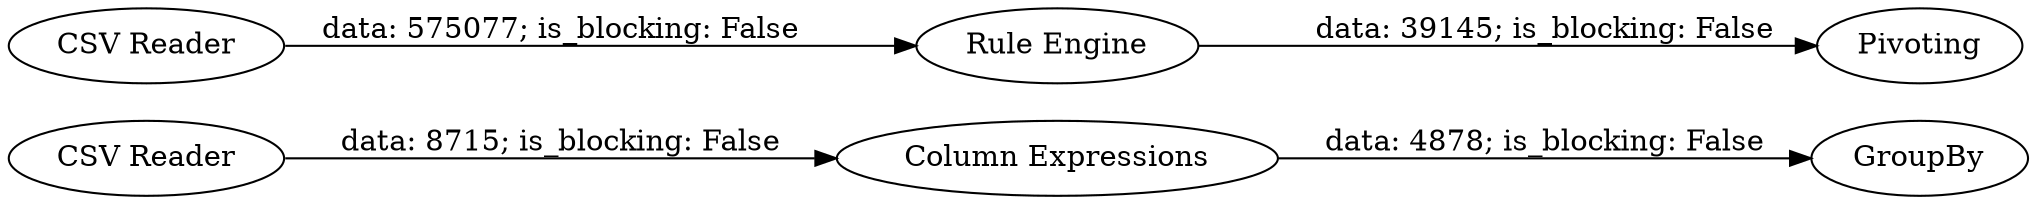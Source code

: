 digraph {
	"8336969798174230815_2" [label="CSV Reader"]
	"8336969798174230815_4" [label="Column Expressions"]
	"8336969798174230815_3" [label=GroupBy]
	"8336969798174230815_6" [label=Pivoting]
	"8336969798174230815_5" [label="CSV Reader"]
	"8336969798174230815_7" [label="Rule Engine"]
	"8336969798174230815_4" -> "8336969798174230815_3" [label="data: 4878; is_blocking: False"]
	"8336969798174230815_2" -> "8336969798174230815_4" [label="data: 8715; is_blocking: False"]
	"8336969798174230815_5" -> "8336969798174230815_7" [label="data: 575077; is_blocking: False"]
	"8336969798174230815_7" -> "8336969798174230815_6" [label="data: 39145; is_blocking: False"]
	rankdir=LR
}
